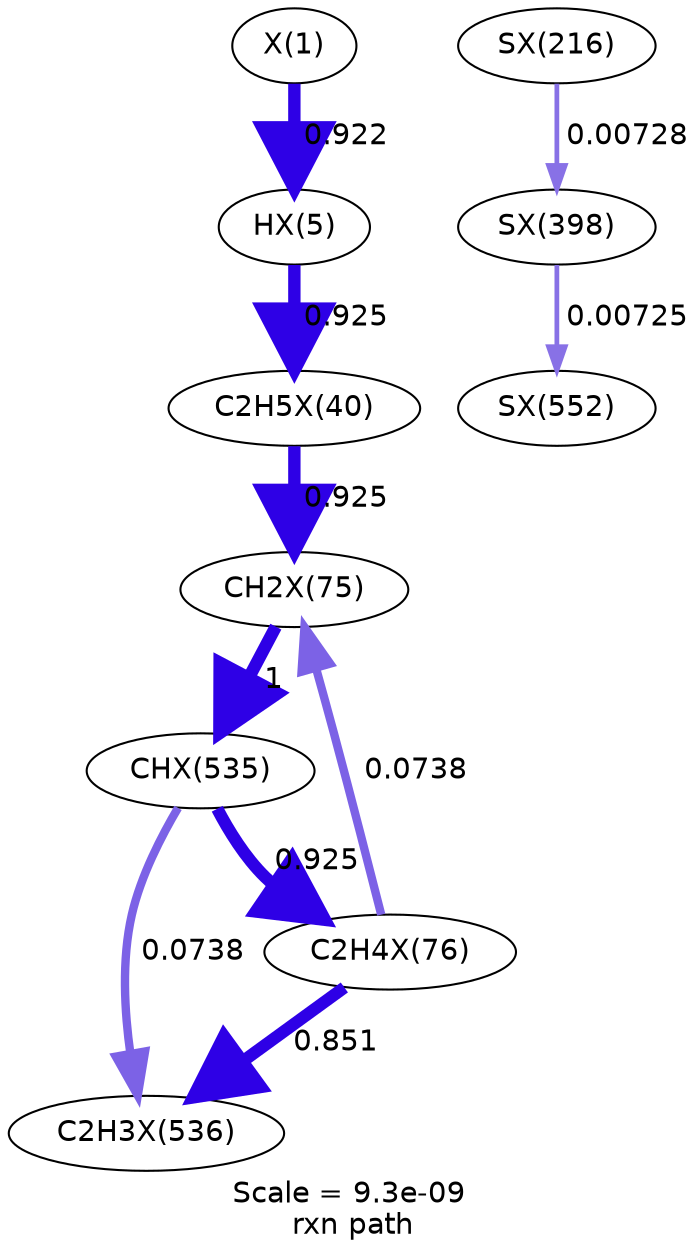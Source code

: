 digraph reaction_paths {
center=1;
s11 -> s12[fontname="Helvetica", style="setlinewidth(5.94)", arrowsize=2.97, color="0.7, 1.42, 0.9"
, label=" 0.922"];
s12 -> s15[fontname="Helvetica", style="setlinewidth(5.94)", arrowsize=2.97, color="0.7, 1.42, 0.9"
, label=" 0.925"];
s15 -> s19[fontname="Helvetica", style="setlinewidth(5.94)", arrowsize=2.97, color="0.7, 1.42, 0.9"
, label=" 0.925"];
s57 -> s76[fontname="Helvetica", style="setlinewidth(2.28)", arrowsize=1.14, color="0.7, 0.507, 0.9"
, label=" 0.00728"];
s20 -> s83[fontname="Helvetica", style="setlinewidth(5.88)", arrowsize=2.94, color="0.7, 1.35, 0.9"
, label=" 0.851"];
s20 -> s19[fontname="Helvetica", style="setlinewidth(4.03)", arrowsize=2.02, color="0.7, 0.574, 0.9"
, label=" 0.0738"];
s82 -> s20[fontname="Helvetica", style="setlinewidth(5.94)", arrowsize=2.97, color="0.7, 1.42, 0.9"
, label=" 0.925"];
s82 -> s83[fontname="Helvetica", style="setlinewidth(4.03)", arrowsize=2.02, color="0.7, 0.574, 0.9"
, label=" 0.0738"];
s76 -> s93[fontname="Helvetica", style="setlinewidth(2.28)", arrowsize=1.14, color="0.7, 0.507, 0.9"
, label=" 0.00725"];
s19 -> s82[fontname="Helvetica", style="setlinewidth(6)", arrowsize=3, color="0.7, 1.5, 0.9"
, label=" 1"];
s11 [ fontname="Helvetica", label="X(1)"];
s12 [ fontname="Helvetica", label="HX(5)"];
s15 [ fontname="Helvetica", label="C2H5X(40)"];
s19 [ fontname="Helvetica", label="CH2X(75)"];
s20 [ fontname="Helvetica", label="C2H4X(76)"];
s57 [ fontname="Helvetica", label="SX(216)"];
s76 [ fontname="Helvetica", label="SX(398)"];
s82 [ fontname="Helvetica", label="CHX(535)"];
s83 [ fontname="Helvetica", label="C2H3X(536)"];
s93 [ fontname="Helvetica", label="SX(552)"];
 label = "Scale = 9.3e-09\l rxn path";
 fontname = "Helvetica";
}
